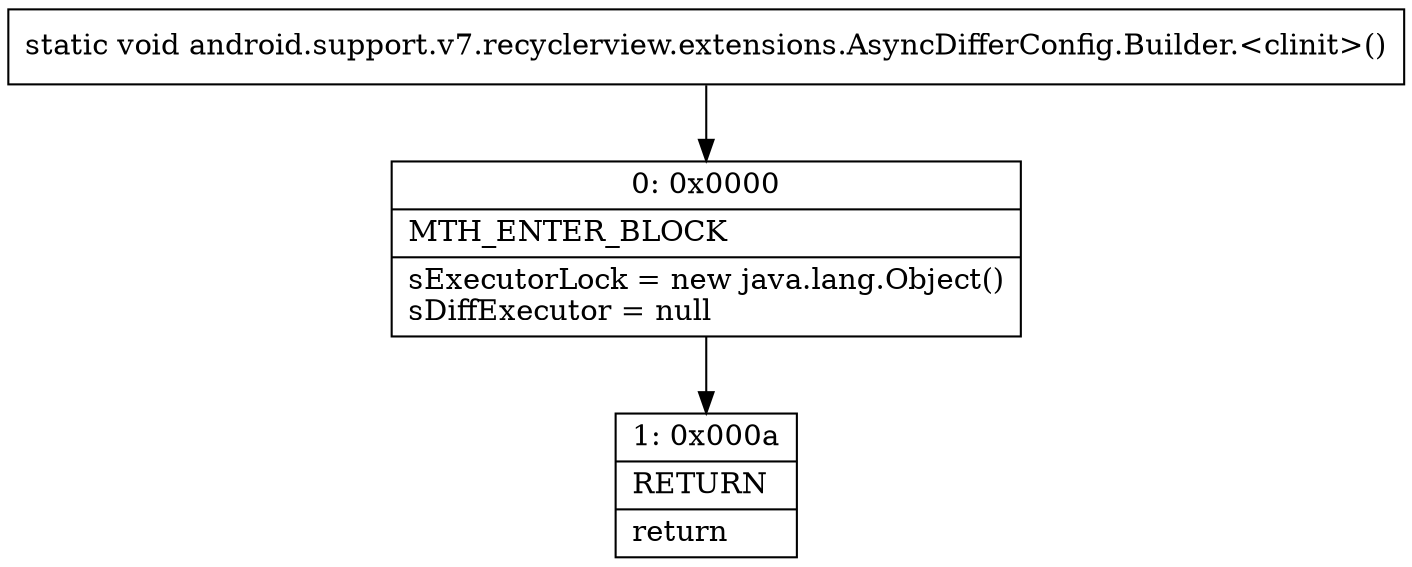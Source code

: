 digraph "CFG forandroid.support.v7.recyclerview.extensions.AsyncDifferConfig.Builder.\<clinit\>()V" {
Node_0 [shape=record,label="{0\:\ 0x0000|MTH_ENTER_BLOCK\l|sExecutorLock = new java.lang.Object()\lsDiffExecutor = null\l}"];
Node_1 [shape=record,label="{1\:\ 0x000a|RETURN\l|return\l}"];
MethodNode[shape=record,label="{static void android.support.v7.recyclerview.extensions.AsyncDifferConfig.Builder.\<clinit\>() }"];
MethodNode -> Node_0;
Node_0 -> Node_1;
}

